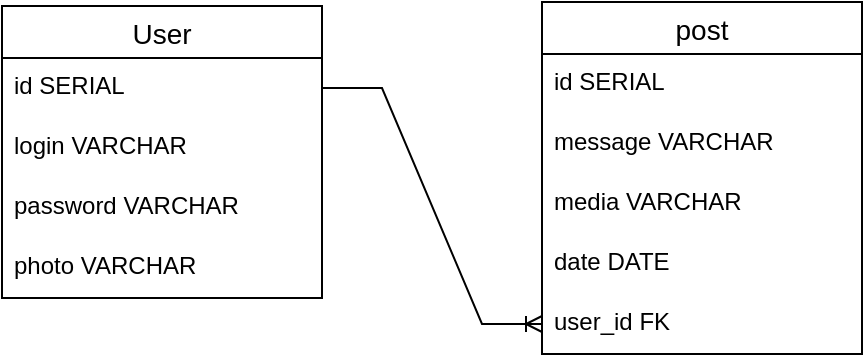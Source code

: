 <mxfile version="21.0.6" type="device"><diagram name="Страница 1" id="davl_VkOCffO9x0lWBId"><mxGraphModel dx="880" dy="485" grid="1" gridSize="10" guides="1" tooltips="1" connect="1" arrows="1" fold="1" page="1" pageScale="1" pageWidth="827" pageHeight="1169" math="0" shadow="0"><root><mxCell id="0"/><mxCell id="1" parent="0"/><mxCell id="HARyaVDJlrjIrfzN1mhu-1" value="User" style="swimlane;fontStyle=0;childLayout=stackLayout;horizontal=1;startSize=26;horizontalStack=0;resizeParent=1;resizeParentMax=0;resizeLast=0;collapsible=1;marginBottom=0;align=center;fontSize=14;" vertex="1" parent="1"><mxGeometry x="100" y="170" width="160" height="146" as="geometry"/></mxCell><mxCell id="HARyaVDJlrjIrfzN1mhu-2" value="id SERIAL" style="text;strokeColor=none;fillColor=none;spacingLeft=4;spacingRight=4;overflow=hidden;rotatable=0;points=[[0,0.5],[1,0.5]];portConstraint=eastwest;fontSize=12;whiteSpace=wrap;html=1;" vertex="1" parent="HARyaVDJlrjIrfzN1mhu-1"><mxGeometry y="26" width="160" height="30" as="geometry"/></mxCell><mxCell id="HARyaVDJlrjIrfzN1mhu-3" value="login VARCHAR" style="text;strokeColor=none;fillColor=none;spacingLeft=4;spacingRight=4;overflow=hidden;rotatable=0;points=[[0,0.5],[1,0.5]];portConstraint=eastwest;fontSize=12;whiteSpace=wrap;html=1;" vertex="1" parent="HARyaVDJlrjIrfzN1mhu-1"><mxGeometry y="56" width="160" height="30" as="geometry"/></mxCell><mxCell id="HARyaVDJlrjIrfzN1mhu-4" value="password VARCHAR" style="text;strokeColor=none;fillColor=none;spacingLeft=4;spacingRight=4;overflow=hidden;rotatable=0;points=[[0,0.5],[1,0.5]];portConstraint=eastwest;fontSize=12;whiteSpace=wrap;html=1;" vertex="1" parent="HARyaVDJlrjIrfzN1mhu-1"><mxGeometry y="86" width="160" height="30" as="geometry"/></mxCell><mxCell id="HARyaVDJlrjIrfzN1mhu-5" value="photo VARCHAR" style="text;strokeColor=none;fillColor=none;spacingLeft=4;spacingRight=4;overflow=hidden;rotatable=0;points=[[0,0.5],[1,0.5]];portConstraint=eastwest;fontSize=12;whiteSpace=wrap;html=1;" vertex="1" parent="HARyaVDJlrjIrfzN1mhu-1"><mxGeometry y="116" width="160" height="30" as="geometry"/></mxCell><mxCell id="HARyaVDJlrjIrfzN1mhu-6" value="post" style="swimlane;fontStyle=0;childLayout=stackLayout;horizontal=1;startSize=26;horizontalStack=0;resizeParent=1;resizeParentMax=0;resizeLast=0;collapsible=1;marginBottom=0;align=center;fontSize=14;" vertex="1" parent="1"><mxGeometry x="370" y="168" width="160" height="176" as="geometry"/></mxCell><mxCell id="HARyaVDJlrjIrfzN1mhu-7" value="id SERIAL" style="text;strokeColor=none;fillColor=none;spacingLeft=4;spacingRight=4;overflow=hidden;rotatable=0;points=[[0,0.5],[1,0.5]];portConstraint=eastwest;fontSize=12;whiteSpace=wrap;html=1;" vertex="1" parent="HARyaVDJlrjIrfzN1mhu-6"><mxGeometry y="26" width="160" height="30" as="geometry"/></mxCell><mxCell id="HARyaVDJlrjIrfzN1mhu-8" value="message VARCHAR" style="text;strokeColor=none;fillColor=none;spacingLeft=4;spacingRight=4;overflow=hidden;rotatable=0;points=[[0,0.5],[1,0.5]];portConstraint=eastwest;fontSize=12;whiteSpace=wrap;html=1;" vertex="1" parent="HARyaVDJlrjIrfzN1mhu-6"><mxGeometry y="56" width="160" height="30" as="geometry"/></mxCell><mxCell id="HARyaVDJlrjIrfzN1mhu-9" value="media VARCHAR" style="text;strokeColor=none;fillColor=none;spacingLeft=4;spacingRight=4;overflow=hidden;rotatable=0;points=[[0,0.5],[1,0.5]];portConstraint=eastwest;fontSize=12;whiteSpace=wrap;html=1;" vertex="1" parent="HARyaVDJlrjIrfzN1mhu-6"><mxGeometry y="86" width="160" height="30" as="geometry"/></mxCell><mxCell id="HARyaVDJlrjIrfzN1mhu-11" value="date DATE" style="text;strokeColor=none;fillColor=none;spacingLeft=4;spacingRight=4;overflow=hidden;rotatable=0;points=[[0,0.5],[1,0.5]];portConstraint=eastwest;fontSize=12;whiteSpace=wrap;html=1;" vertex="1" parent="HARyaVDJlrjIrfzN1mhu-6"><mxGeometry y="116" width="160" height="30" as="geometry"/></mxCell><mxCell id="HARyaVDJlrjIrfzN1mhu-10" value="user_id FK" style="text;strokeColor=none;fillColor=none;spacingLeft=4;spacingRight=4;overflow=hidden;rotatable=0;points=[[0,0.5],[1,0.5]];portConstraint=eastwest;fontSize=12;whiteSpace=wrap;html=1;" vertex="1" parent="HARyaVDJlrjIrfzN1mhu-6"><mxGeometry y="146" width="160" height="30" as="geometry"/></mxCell><mxCell id="HARyaVDJlrjIrfzN1mhu-12" value="" style="edgeStyle=entityRelationEdgeStyle;fontSize=12;html=1;endArrow=ERoneToMany;rounded=0;exitX=1;exitY=0.5;exitDx=0;exitDy=0;entryX=0;entryY=0.5;entryDx=0;entryDy=0;" edge="1" parent="1" source="HARyaVDJlrjIrfzN1mhu-2" target="HARyaVDJlrjIrfzN1mhu-10"><mxGeometry width="100" height="100" relative="1" as="geometry"><mxPoint x="260" y="490" as="sourcePoint"/><mxPoint x="360" y="390" as="targetPoint"/></mxGeometry></mxCell></root></mxGraphModel></diagram></mxfile>